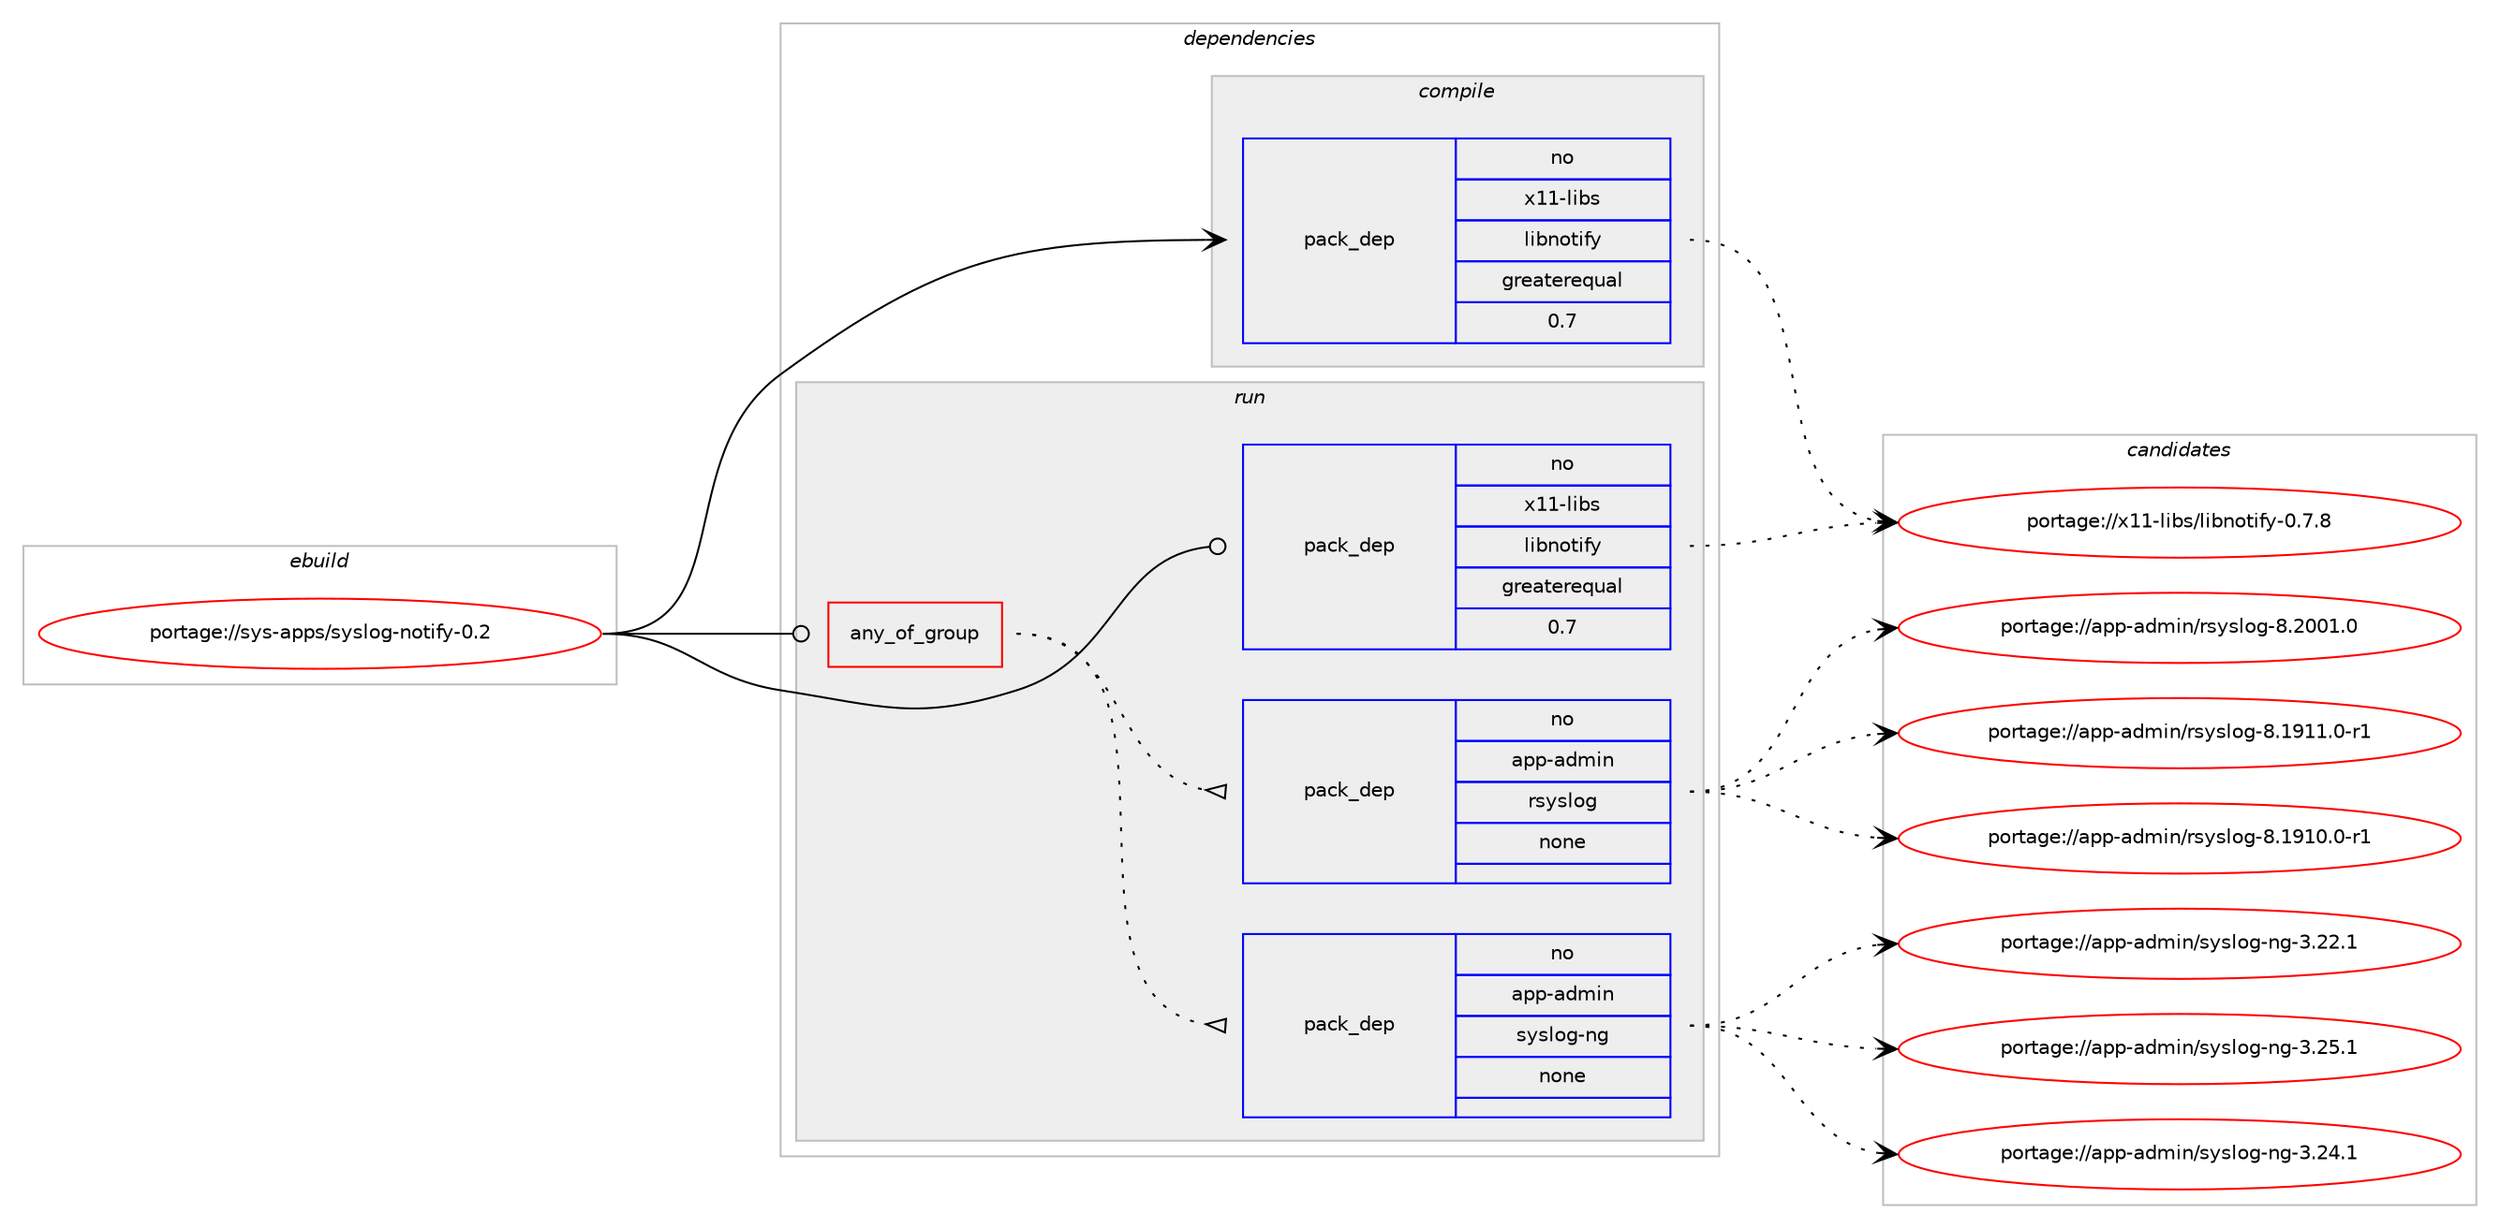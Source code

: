 digraph prolog {

# *************
# Graph options
# *************

newrank=true;
concentrate=true;
compound=true;
graph [rankdir=LR,fontname=Helvetica,fontsize=10,ranksep=1.5];#, ranksep=2.5, nodesep=0.2];
edge  [arrowhead=vee];
node  [fontname=Helvetica,fontsize=10];

# **********
# The ebuild
# **********

subgraph cluster_leftcol {
color=gray;
rank=same;
label=<<i>ebuild</i>>;
id [label="portage://sys-apps/syslog-notify-0.2", color=red, width=4, href="../sys-apps/syslog-notify-0.2.svg"];
}

# ****************
# The dependencies
# ****************

subgraph cluster_midcol {
color=gray;
label=<<i>dependencies</i>>;
subgraph cluster_compile {
fillcolor="#eeeeee";
style=filled;
label=<<i>compile</i>>;
subgraph pack48953 {
dependency63605 [label=<<TABLE BORDER="0" CELLBORDER="1" CELLSPACING="0" CELLPADDING="4" WIDTH="220"><TR><TD ROWSPAN="6" CELLPADDING="30">pack_dep</TD></TR><TR><TD WIDTH="110">no</TD></TR><TR><TD>x11-libs</TD></TR><TR><TD>libnotify</TD></TR><TR><TD>greaterequal</TD></TR><TR><TD>0.7</TD></TR></TABLE>>, shape=none, color=blue];
}
id:e -> dependency63605:w [weight=20,style="solid",arrowhead="vee"];
}
subgraph cluster_compileandrun {
fillcolor="#eeeeee";
style=filled;
label=<<i>compile and run</i>>;
}
subgraph cluster_run {
fillcolor="#eeeeee";
style=filled;
label=<<i>run</i>>;
subgraph any1220 {
dependency63606 [label=<<TABLE BORDER="0" CELLBORDER="1" CELLSPACING="0" CELLPADDING="4"><TR><TD CELLPADDING="10">any_of_group</TD></TR></TABLE>>, shape=none, color=red];subgraph pack48954 {
dependency63607 [label=<<TABLE BORDER="0" CELLBORDER="1" CELLSPACING="0" CELLPADDING="4" WIDTH="220"><TR><TD ROWSPAN="6" CELLPADDING="30">pack_dep</TD></TR><TR><TD WIDTH="110">no</TD></TR><TR><TD>app-admin</TD></TR><TR><TD>syslog-ng</TD></TR><TR><TD>none</TD></TR><TR><TD></TD></TR></TABLE>>, shape=none, color=blue];
}
dependency63606:e -> dependency63607:w [weight=20,style="dotted",arrowhead="oinv"];
subgraph pack48955 {
dependency63608 [label=<<TABLE BORDER="0" CELLBORDER="1" CELLSPACING="0" CELLPADDING="4" WIDTH="220"><TR><TD ROWSPAN="6" CELLPADDING="30">pack_dep</TD></TR><TR><TD WIDTH="110">no</TD></TR><TR><TD>app-admin</TD></TR><TR><TD>rsyslog</TD></TR><TR><TD>none</TD></TR><TR><TD></TD></TR></TABLE>>, shape=none, color=blue];
}
dependency63606:e -> dependency63608:w [weight=20,style="dotted",arrowhead="oinv"];
}
id:e -> dependency63606:w [weight=20,style="solid",arrowhead="odot"];
subgraph pack48956 {
dependency63609 [label=<<TABLE BORDER="0" CELLBORDER="1" CELLSPACING="0" CELLPADDING="4" WIDTH="220"><TR><TD ROWSPAN="6" CELLPADDING="30">pack_dep</TD></TR><TR><TD WIDTH="110">no</TD></TR><TR><TD>x11-libs</TD></TR><TR><TD>libnotify</TD></TR><TR><TD>greaterequal</TD></TR><TR><TD>0.7</TD></TR></TABLE>>, shape=none, color=blue];
}
id:e -> dependency63609:w [weight=20,style="solid",arrowhead="odot"];
}
}

# **************
# The candidates
# **************

subgraph cluster_choices {
rank=same;
color=gray;
label=<<i>candidates</i>>;

subgraph choice48953 {
color=black;
nodesep=1;
choice120494945108105981154710810598110111116105102121454846554656 [label="portage://x11-libs/libnotify-0.7.8", color=red, width=4,href="../x11-libs/libnotify-0.7.8.svg"];
dependency63605:e -> choice120494945108105981154710810598110111116105102121454846554656:w [style=dotted,weight="100"];
}
subgraph choice48954 {
color=black;
nodesep=1;
choice971121124597100109105110471151211151081111034511010345514650534649 [label="portage://app-admin/syslog-ng-3.25.1", color=red, width=4,href="../app-admin/syslog-ng-3.25.1.svg"];
choice971121124597100109105110471151211151081111034511010345514650524649 [label="portage://app-admin/syslog-ng-3.24.1", color=red, width=4,href="../app-admin/syslog-ng-3.24.1.svg"];
choice971121124597100109105110471151211151081111034511010345514650504649 [label="portage://app-admin/syslog-ng-3.22.1", color=red, width=4,href="../app-admin/syslog-ng-3.22.1.svg"];
dependency63607:e -> choice971121124597100109105110471151211151081111034511010345514650534649:w [style=dotted,weight="100"];
dependency63607:e -> choice971121124597100109105110471151211151081111034511010345514650524649:w [style=dotted,weight="100"];
dependency63607:e -> choice971121124597100109105110471151211151081111034511010345514650504649:w [style=dotted,weight="100"];
}
subgraph choice48955 {
color=black;
nodesep=1;
choice97112112459710010910511047114115121115108111103455646504848494648 [label="portage://app-admin/rsyslog-8.2001.0", color=red, width=4,href="../app-admin/rsyslog-8.2001.0.svg"];
choice971121124597100109105110471141151211151081111034556464957494946484511449 [label="portage://app-admin/rsyslog-8.1911.0-r1", color=red, width=4,href="../app-admin/rsyslog-8.1911.0-r1.svg"];
choice971121124597100109105110471141151211151081111034556464957494846484511449 [label="portage://app-admin/rsyslog-8.1910.0-r1", color=red, width=4,href="../app-admin/rsyslog-8.1910.0-r1.svg"];
dependency63608:e -> choice97112112459710010910511047114115121115108111103455646504848494648:w [style=dotted,weight="100"];
dependency63608:e -> choice971121124597100109105110471141151211151081111034556464957494946484511449:w [style=dotted,weight="100"];
dependency63608:e -> choice971121124597100109105110471141151211151081111034556464957494846484511449:w [style=dotted,weight="100"];
}
subgraph choice48956 {
color=black;
nodesep=1;
choice120494945108105981154710810598110111116105102121454846554656 [label="portage://x11-libs/libnotify-0.7.8", color=red, width=4,href="../x11-libs/libnotify-0.7.8.svg"];
dependency63609:e -> choice120494945108105981154710810598110111116105102121454846554656:w [style=dotted,weight="100"];
}
}

}
